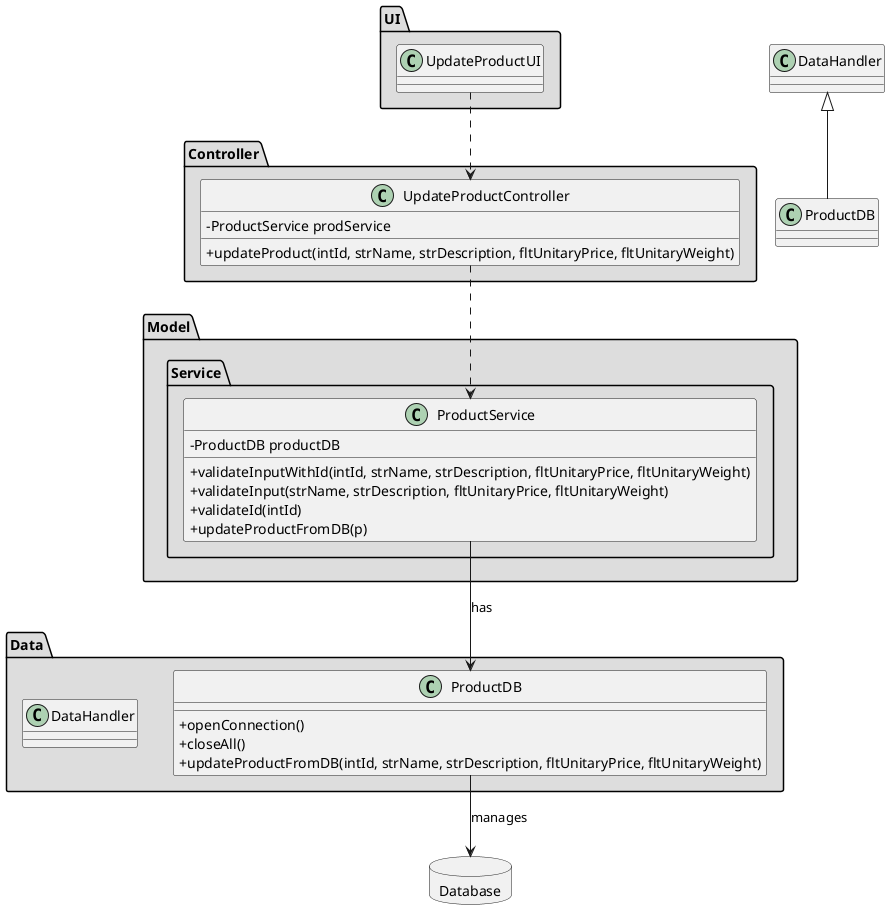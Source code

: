 @startuml
skinparam classAttributeIconSize 0
package "UI" #DDDDDD {
    class UpdateProductUI{
    }
}

package "Controller" #DDDDDD {
    class UpdateProductController {
        -ProductService prodService
        +updateProduct(intId, strName, strDescription, fltUnitaryPrice, fltUnitaryWeight)
    }
}

package "Model" #DDDDDD {
    package "Service" #DDDDDD {
        class ProductService {
            -ProductDB productDB
            +validateInputWithId(intId, strName, strDescription, fltUnitaryPrice, fltUnitaryWeight)
            +validateInput(strName, strDescription, fltUnitaryPrice, fltUnitaryWeight)
            +validateId(intId)
            +updateProductFromDB(p)
        }
    }
}


package "Data" #DDDDDD {
    class ProductDB {
            +openConnection()
            +closeAll()
            +updateProductFromDB(intId, strName, strDescription, fltUnitaryPrice, fltUnitaryWeight)
    }

    class DataHandler {
    }
}

database Database {

}

UpdateProductUI ..> UpdateProductController
UpdateProductController ..> ProductService
ProductService --> ProductDB : has
ProductDB --> Database: manages
class ProductDB extends DataHandler
@enduml